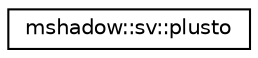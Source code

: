 digraph "Graphical Class Hierarchy"
{
 // LATEX_PDF_SIZE
  edge [fontname="Helvetica",fontsize="10",labelfontname="Helvetica",labelfontsize="10"];
  node [fontname="Helvetica",fontsize="10",shape=record];
  rankdir="LR";
  Node0 [label="mshadow::sv::plusto",height=0.2,width=0.4,color="black", fillcolor="white", style="filled",URL="$structmshadow_1_1sv_1_1plusto.html",tooltip="save to saver: +="];
}
